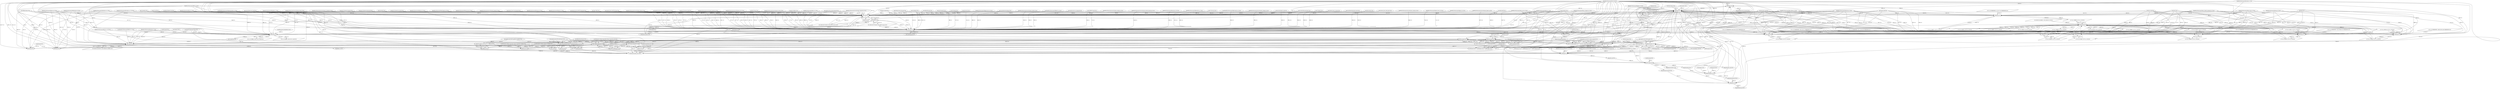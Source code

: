 digraph G {
  760 [ label="/tmp/john/password_crack.txt [0.0]" shape="ellipse" ];
  761 [ label="18976john [0.0]" shape="box" ];
  734 [ label="/tmp/john/mypasswd [0.0]" shape="ellipse" ];
  731 [ label="/tmp/john/john.conf [0.0]" shape="ellipse" ];
  714 [ label="/tmp/john/john [0.0]" shape="ellipse" ];
  74 [ label="/lib/x86_64-linux-gnu/libcrypt.so.1 [0.0]" shape="ellipse" ];
  751 [ label="/tmp/john/john.pot [0.0]" shape="ellipse" ];
  78 [ label="/lib/x86_64-linux-gnu/libc.so.6 [0.0]" shape="ellipse" ];
  614 [ label="18934bash [0.0]" shape="box" ];
  735 [ label="18958unshadow [0.0]" shape="box" ];
  712 [ label="18957unzip [0.0]" shape="box" ];
  737 [ label="18959john [0.0]" shape="box" ];
  466 [ label="/tmp/crack_passwd.sh [0.0]" shape="ellipse" ];
  461 [ label="/etc/bash.bashrc [0.0]" shape="ellipse" ];
  80 [ label="/lib/x86_64-linux-gnu/libdl.so.2 [0.0]" shape="ellipse" ];
  462 [ label="/root/.bashrc [0.0]" shape="ellipse" ];
  457 [ label="/bin/bash [0.0]" shape="ellipse" ];
  459 [ label="/lib/x86_64-linux-gnu/libtinfo.so.5 [0.0]" shape="ellipse" ];
  470 [ label="18873sshd [0.0]" shape="box" ];
  672 [ label="18946wget [0.0]" shape="box" ];
  640 [ label="18941ping [0.0]" shape="box" ];
  758 [ label="18975realpath [0.0]" shape="box" ];
  634 [ label="18940ping [0.0]" shape="box" ];
  646 [ label="18942ping [0.0]" shape="box" ];
  701 [ label="18955gpg [0.0]" shape="box" ];
  659 [ label="18944ping [0.0]" shape="box" ];
  690 [ label="18951wget [0.0]" shape="box" ];
  665 [ label="18945ping [0.0]" shape="box" ];
  653 [ label="18943ping [0.0]" shape="box" ];
  620 [ label="18939ping [0.0]" shape="box" ];
  137 [ label="/etc/shadow [0.0]" shape="ellipse" ];
  101 [ label="/etc/passwd [0.0]" shape="ellipse" ];
  716 [ label="/tmp/john/unshadow [0.0]" shape="ellipse" ];
  708 [ label="/tmp/john.zip [0.0]" shape="ellipse" ];
  49 [ label="/etc/localtime [0.0]" shape="ellipse" ];
  711 [ label="/usr/bin/unzip [0.0]" shape="ellipse" ];
  702 [ label="/lib/x86_64-linux-gnu/libbz2.so.1.0 [0.0]" shape="ellipse" ];
  717 [ label="/tmp/john/password.lst [0.0]" shape="ellipse" ];
  464 [ label="18868scp [0.0]" shape="box" ];
  151 [ label="/root/.ssh/authorized_keys [0.0]" shape="ellipse" ];
  451 [ label="/etc/security/pam_env.conf [0.0]" shape="ellipse" ];
  66 [ label="/lib/x86_64-linux-gnu/libwrap.so.0 [0.0]" shape="ellipse" ];
  69 [ label="/lib/x86_64-linux-gnu/libselinux.so.1 [0.0]" shape="ellipse" ];
  118 [ label="/lib/x86_64-linux-gnu/security/pam_permit.so [0.0]" shape="ellipse" ];
  450 [ label="/etc/security/limits.conf [0.0]" shape="ellipse" ];
  120 [ label="/etc/pam.d/common-account [0.0]" shape="ellipse" ];
  91 [ label="/proc/filesystems [0.0]" shape="ellipse" ];
  102 [ label="/etc/ssh/ssh_host_rsa_key [0.0]" shape="ellipse" ];
  266 [ label="/proc/sys/kernel/osrelease [0.0]" shape="ellipse" ];
  138 [ label="/var/run/utmp [0.0]" shape="ellipse" ];
  135 [ label="/etc/login.defs [0.0]" shape="ellipse" ];
  152 [ label="/proc/self/uid_map [0.0]" shape="ellipse" ];
  119 [ label="/lib/x86_64-linux-gnu/security/pam_nologin.so [0.0]" shape="ellipse" ];
  111 [ label="/etc/hosts.allow [0.0]" shape="ellipse" ];
  132 [ label="/etc/pam.d/common-password [0.0]" shape="ellipse" ];
  452 [ label="/etc/environment [0.0]" shape="ellipse" ];
  453 [ label="/etc/default/locale [0.0]" shape="ellipse" ];
  123 [ label="/lib/x86_64-linux-gnu/security/pam_keyinit.so [0.0]" shape="ellipse" ];
  128 [ label="/lib/x86_64-linux-gnu/security/pam_motd.so [0.0]" shape="ellipse" ];
  68 [ label="/lib/x86_64-linux-gnu/libpam.so.0 [0.0]" shape="ellipse" ];
  124 [ label="/etc/pam.d/common-session [0.0]" shape="ellipse" ];
  267 [ label="/proc/1/environ [0.0]" shape="ellipse" ];
  115 [ label="/etc/pam.d/common-auth [0.0]" shape="ellipse" ];
  104 [ label="/etc/ssh/ssh_host_dsa_key [0.0]" shape="ellipse" ];
  88 [ label="/lib/x86_64-linux-gnu/libkeyutils.so.1 [0.0]" shape="ellipse" ];
  256 [ label="/proc/cmdline [0.0]" shape="ellipse" ];
  103 [ label="/etc/ssh/ssh_host_rsa_key.pub [0.0]" shape="ellipse" ];
  122 [ label="/lib/x86_64-linux-gnu/security/pam_loginuid.so [0.0]" shape="ellipse" ];
  149 [ label="/proc/sys/kernel/ngroups_max [0.0]" shape="ellipse" ];
  99 [ label="/lib/x86_64-linux-gnu/libnss_nis.so.2 [0.0]" shape="ellipse" ];
  449 [ label="/proc/1/limits [0.0]" shape="ellipse" ];
  125 [ label="/lib/x86_64-linux-gnu/security/pam_umask.so [0.0]" shape="ellipse" ];
  93 [ label="/usr/lib/ssl/openssl.cnf [0.0]" shape="ellipse" ];
  136 [ label="/etc/securetty [0.0]" shape="ellipse" ];
  112 [ label="/etc/hosts.deny [0.0]" shape="ellipse" ];
  95 [ label="/etc/gai.conf [0.0]" shape="ellipse" ];
  272 [ label="/run/motd.dynamic.new [0.0]" shape="ellipse" ];
  86 [ label="/usr/lib/x86_64-linux-gnu/libk5crypto.so.3 [0.0]" shape="ellipse" ];
  94 [ label="/dev/urandom [0.0]" shape="ellipse" ];
  97 [ label="/etc/nsswitch.conf [0.0]" shape="ellipse" ];
  108 [ label="/etc/ssh/ssh_host_ed25519_key [0.0]" shape="ellipse" ];
  73 [ label="/lib/x86_64-linux-gnu/libz.so.1 [0.0]" shape="ellipse" ];
  114 [ label="/etc/pam.d/sshd [0.0]" shape="ellipse" ];
  89 [ label="/lib/x86_64-linux-gnu/libresolv.so.2 [0.0]" shape="ellipse" ];
  133 [ label="/lib/x86_64-linux-gnu/security/pam_gnome_keyring.so [0.0]" shape="ellipse" ];
  100 [ label="/lib/x86_64-linux-gnu/libnss_files.so.2 [0.0]" shape="ellipse" ];
  106 [ label="/etc/ssh/ssh_host_ecdsa_key [0.0]" shape="ellipse" ];
  153 [ label="/proc/self/loginuid [0.0]" shape="ellipse" ];
  75 [ label="/usr/lib/x86_64-linux-gnu/libgssapi_krb5.so.2 [0.0]" shape="ellipse" ];
  67 [ label="/lib/x86_64-linux-gnu/libaudit.so.1 [0.0]" shape="ellipse" ];
  127 [ label="/lib/x86_64-linux-gnu/libpam_misc.so.0 [0.0]" shape="ellipse" ];
  130 [ label="/lib/x86_64-linux-gnu/security/pam_limits.so [0.0]" shape="ellipse" ];
  134 [ label="/etc/pam.d/other [0.0]" shape="ellipse" ];
  126 [ label="/lib/x86_64-linux-gnu/security/pam_systemd.so [0.0]" shape="ellipse" ];
  77 [ label="/lib/x86_64-linux-gnu/libcom_err.so.2 [0.0]" shape="ellipse" ];
  117 [ label="/lib/x86_64-linux-gnu/security/pam_deny.so [0.0]" shape="ellipse" ];
  82 [ label="/lib/x86_64-linux-gnu/librt.so.1 [0.0]" shape="ellipse" ];
  84 [ label="/lib/x86_64-linux-gnu/libgcrypt.so.20 [0.0]" shape="ellipse" ];
  107 [ label="/etc/ssh/ssh_host_ecdsa_key.pub [0.0]" shape="ellipse" ];
  90 [ label="/lib/x86_64-linux-gnu/libgpg-error.so.0 [0.0]" shape="ellipse" ];
  83 [ label="/lib/x86_64-linux-gnu/liblzma.so.5 [0.0]" shape="ellipse" ];
  105 [ label="/etc/ssh/ssh_host_dsa_key.pub [0.0]" shape="ellipse" ];
  131 [ label="/lib/x86_64-linux-gnu/security/pam_env.so [0.0]" shape="ellipse" ];
  79 [ label="/lib/x86_64-linux-gnu/libnsl.so.1 [0.0]" shape="ellipse" ];
  98 [ label="/lib/x86_64-linux-gnu/libnss_compat.so.2 [0.0]" shape="ellipse" ];
  85 [ label="/lib/x86_64-linux-gnu/libpthread.so.0 [0.0]" shape="ellipse" ];
  129 [ label="/lib/x86_64-linux-gnu/security/pam_mail.so [0.0]" shape="ellipse" ];
  448 [ label="/run/motd.dynamic [0.0]" shape="ellipse" ];
  70 [ label="/lib/x86_64-linux-gnu/libsystemd.so.0 [0.0]" shape="ellipse" ];
  76 [ label="/usr/lib/x86_64-linux-gnu/libkrb5.so.3 [0.0]" shape="ellipse" ];
  87 [ label="/usr/lib/x86_64-linux-gnu/libkrb5support.so.0 [0.0]" shape="ellipse" ];
  121 [ label="/lib/x86_64-linux-gnu/security/pam_selinux.so [0.0]" shape="ellipse" ];
  72 [ label="/lib/x86_64-linux-gnu/libutil.so.1 [0.0]" shape="ellipse" ];
  116 [ label="/lib/x86_64-linux-gnu/security/pam_unix.so [0.0]" shape="ellipse" ];
  71 [ label="/lib/x86_64-linux-gnu/libcrypto.so.1.0.0 [0.0]" shape="ellipse" ];
  110 [ label="/etc/protocols [0.0]" shape="ellipse" ];
  109 [ label="/etc/ssh/ssh_host_ed25519_key.pub [0.0]" shape="ellipse" ];
  64 [ label="/usr/sbin/sshd [0.0]" shape="ellipse" ];
  81 [ label="/lib/x86_64-linux-gnu/libpcre.so.3 [0.0]" shape="ellipse" ];
  469 [ label="192.168.29.207:55150->192.168.29.145:22 [0.0]" shape="parallelogram" ];
  533 [ label="18891sh [0.0]" shape="box" ];
  60 [ label="815sshd [0.0]" shape="box" ];
  624 [ label="/etc/hosts [0.0]" shape="ellipse" ];
  680 [ label="/root/.wget-hsts [0.0]" shape="ellipse" ];
  622 [ label="/etc/resolv.conf [0.0]" shape="ellipse" ];
  685 [ label="/usr/lib/ssl/certs/244b5494.0 [0.0]" shape="ellipse" ];
  676 [ label="/etc/wgetrc [0.0]" shape="ellipse" ];
  625 [ label="/lib/x86_64-linux-gnu/libnss_mdns4_minimal.so.2 [0.0]" shape="ellipse" ];
  674 [ label="/lib/x86_64-linux-gnu/libssl.so.1.0.0 [0.0]" shape="ellipse" ];
  675 [ label="/usr/lib/x86_64-linux-gnu/libidn.so.11 [0.0]" shape="ellipse" ];
  623 [ label="/etc/host.conf [0.0]" shape="ellipse" ];
  681 [ label="/usr/share/locale/locale.alias [0.0]" shape="ellipse" ];
  673 [ label="/lib/x86_64-linux-gnu/libuuid.so.1 [0.0]" shape="ellipse" ];
  671 [ label="/usr/bin/wget [0.0]" shape="ellipse" ];
  626 [ label="/lib/x86_64-linux-gnu/libnss_dns.so.2 [0.0]" shape="ellipse" ];
  688 [ label="10.0.2.15:52884->162.125.3.15:443 [0.0]" shape="parallelogram" ];
  684 [ label="10.0.2.15:50480->162.125.3.1:443 [0.0]" shape="parallelogram" ];
  682 [ label="127.0.0.1:42452->127.0.1.1:53 [0.0]" shape="parallelogram" ];
  686 [ label="127.0.0.1:48350->127.0.1.1:53 [0.0]" shape="parallelogram" ];
  621 [ label="/lib/x86_64-linux-gnu/libcap.so.2 [0.0]" shape="ellipse" ];
  619 [ label="/bin/ping [0.0]" shape="ellipse" ];
  644 [ label="127.0.0.1:46224->127.0.1.1:53 [0.0]" shape="parallelogram" ];
  641 [ label="127.0.0.1:60200->127.0.1.1:53 [0.0]" shape="parallelogram" ];
  643 [ label="10.0.2.15:UNKNOWN->98.138.219.232:UNKNOWN [0.0]" shape="parallelogram" ];
  757 [ label="/usr/bin/realpath [0.0]" shape="ellipse" ];
  635 [ label="127.0.0.1:36284->127.0.1.1:53 [0.0]" shape="parallelogram" ];
  638 [ label="127.0.0.1:59228->127.0.1.1:53 [0.0]" shape="parallelogram" ];
  637 [ label="10.0.2.15:UNKNOWN->162.125.3.1:UNKNOWN [0.0]" shape="parallelogram" ];
  650 [ label="127.0.0.1:41631->127.0.1.1:53 [0.0]" shape="parallelogram" ];
  649 [ label="10.0.2.15:UNKNOWN->104.193.88.123:UNKNOWN [0.0]" shape="parallelogram" ];
  647 [ label="127.0.0.1:59278->127.0.1.1:53 [0.0]" shape="parallelogram" ];
  691 [ label="/tmp/libfoo.so [0.0]" shape="ellipse" ];
  703 [ label="/lib/x86_64-linux-gnu/libreadline.so.6 [0.0]" shape="ellipse" ];
  706 [ label="/root/.gnupg/secring.gpg [0.0]" shape="ellipse" ];
  700 [ label="/usr/bin/gpg [0.0]" shape="ellipse" ];
  707 [ label="/root/.gnupg/pubring.gpg [0.0]" shape="ellipse" ];
  705 [ label="/root/.gnupg/gpg.conf [0.0]" shape="ellipse" ];
  704 [ label="/lib/x86_64-linux-gnu/libusb-0.1.so.4 [0.0]" shape="ellipse" ];
  663 [ label="127.0.0.1:60889->127.0.1.1:53 [0.0]" shape="parallelogram" ];
  660 [ label="127.0.0.1:47548->127.0.1.1:53 [0.0]" shape="parallelogram" ];
  662 [ label="10.0.2.15:UNKNOWN->221.122.82.30:UNKNOWN [0.0]" shape="parallelogram" ];
  692 [ label="192.168.29.145:55274->192.168.29.113:9001 [0.0]" shape="parallelogram" ];
  668 [ label="10.0.2.15:UNKNOWN->23.33.181.181:UNKNOWN [0.0]" shape="parallelogram" ];
  666 [ label="127.0.0.1:51451->127.0.1.1:53 [0.0]" shape="parallelogram" ];
  669 [ label="127.0.0.1:58186->127.0.1.1:53 [0.0]" shape="parallelogram" ];
  657 [ label="127.0.0.1:39738->127.0.1.1:53 [0.0]" shape="parallelogram" ];
  656 [ label="10.0.2.15:UNKNOWN->199.232.65.140:UNKNOWN [0.0]" shape="parallelogram" ];
  654 [ label="127.0.0.1:57838->127.0.1.1:53 [0.0]" shape="parallelogram" ];
  632 [ label="127.0.0.1:50487->127.0.1.1:53 [0.0]" shape="parallelogram" ];
  627 [ label="127.0.0.1:59609->127.0.1.1:53 [0.0]" shape="parallelogram" ];
  631 [ label="10.0.2.15:UNKNOWN->172.217.0.4:UNKNOWN [0.0]" shape="parallelogram" ];
  463 [ label="/usr/bin/scp [0.0]" shape="ellipse" ];
  62 [ label="18818sshd [0.0]" shape="box" ];
  306 [ label="1883910-help-text [0.0]" shape="box" ];
  555 [ label="1890610-help-text [0.0]" shape="box" ];
  400 [ label="18847release-upgrade [0.0]" shape="box" ];
  578 [ label="18914release-upgrade [0.0]" shape="box" ];
  309 [ label="1884050-motd-news [0.0]" shape="box" ];
  586 [ label="18922cat [0.0]" shape="box" ];
  538 [ label="1890200-header [0.0]" shape="box" ];
  557 [ label="1890750-motd-news [0.0]" shape="box" ];
  313 [ label="18844cut [0.0]" shape="box" ];
  411 [ label="18855cat [0.0]" shape="box" ];
  569 [ label="18913cat [0.0]" shape="box" ];
  286 [ label="1883500-header [0.0]" shape="box" ];
  559 [ label="18911cut [0.0]" shape="box" ];
  328 [ label="18846cat [0.0]" shape="box" ];
  473 [ label="18874sshd [0.0]" shape="box" ];
  61 [ label="192.168.29.207:55148->192.168.29.145:22 [0.0]" shape="parallelogram" ];
  628 [ label="852dnsmasq [0.0]" shape="box" ];
  270 [ label="18824sh [0.0]" shape="box" ];
  458 [ label="18868bash [0.0]" shape="box" ];
  305 [ label="/etc/update-motd.d/10-help-text [0.0]" shape="ellipse" ];
  283 [ label="18834run-parts [0.0]" shape="box" ];
  536 [ label="18901run-parts [0.0]" shape="box" ];
  399 [ label="/usr/lib/ubuntu-release-upgrader/release-upgrade-motd [0.0]" shape="ellipse" ];
  406 [ label="18853stat [0.0]" shape="box" ];
  409 [ label="18854expr [0.0]" shape="box" ];
  403 [ label="18852date [0.0]" shape="box" ];
  582 [ label="18920stat [0.0]" shape="box" ];
  584 [ label="18921expr [0.0]" shape="box" ];
  580 [ label="18919date [0.0]" shape="box" ];
  310 [ label="/etc/default/motd-news [0.0]" shape="ellipse" ];
  308 [ label="/etc/update-motd.d/50-motd-news [0.0]" shape="ellipse" ];
  412 [ label="/var/lib/ubuntu-release-upgrader/release-upgrade-available [0.0]" shape="ellipse" ];
  321 [ label="/bin/cat [0.0]" shape="ellipse" ];
  287 [ label="/etc/lsb-release [0.0]" shape="ellipse" ];
  285 [ label="/etc/update-motd.d/00-header [0.0]" shape="ellipse" ];
  542 [ label="18904uname [0.0]" shape="box" ];
  544 [ label="18905uname [0.0]" shape="box" ];
  540 [ label="18903uname [0.0]" shape="box" ];
  312 [ label="/usr/bin/cut [0.0]" shape="ellipse" ];
  329 [ label="/var/lib/update-notifier/updates-available [0.0]" shape="ellipse" ];
  567 [ label="1891290-updates-avai [0.0]" shape="box" ];
  294 [ label="18838uname [0.0]" shape="box" ];
  292 [ label="18837uname [0.0]" shape="box" ];
  290 [ label="18836uname [0.0]" shape="box" ];
  326 [ label="1884590-updates-avai [0.0]" shape="box" ];
  113 [ label="18819sshd [0.0]" shape="box" ];
  629 [ label="10.0.2.15:52140->10.0.2.3:53 [0.0]" shape="parallelogram" ];
  651 [ label="192.168.29.145:48013->192.168.29.1:53 [0.0]" shape="parallelogram" ];
  282 [ label="/bin/run-parts [0.0]" shape="ellipse" ];
  332 [ label="1884791-release-upgr [0.0]" shape="box" ];
  571 [ label="1891491-release-upgr [0.0]" shape="box" ];
  405 [ label="/usr/bin/stat [0.0]" shape="ellipse" ];
  408 [ label="/usr/bin/expr [0.0]" shape="ellipse" ];
  402 [ label="/bin/date [0.0]" shape="ellipse" ];
  289 [ label="/bin/uname [0.0]" shape="ellipse" ];
  325 [ label="/etc/update-motd.d/90-updates-available [0.0]" shape="ellipse" ];
  331 [ label="/etc/update-motd.d/91-release-upgrade [0.0]" shape="ellipse" ];
  682 -> 628 [ label="12146 0.0" ];
  638 -> 628 [ label="12005 0.0" ];
  637 -> 634 [ label="11996 0.0" ];
  627 -> 628 [ label="10354 0.0" ];
  669 -> 628 [ label="11860 0.0" ];
  635 -> 628 [ label="10355 0.0" ];
  657 -> 628 [ label="10954 0.0" ];
  641 -> 628 [ label="11573 0.0" ];
  654 -> 628 [ label="11984 0.0" ];
  666 -> 628 [ label="11580 0.0" ];
  650 -> 628 [ label="12072 0.0" ];
  663 -> 628 [ label="11492 0.0" ];
  644 -> 628 [ label="12610 0.0" ];
  631 -> 620 [ label="12364 0.0" ];
  686 -> 628 [ label="11436 0.0" ];
  643 -> 640 [ label="12457 0.0" ];
  647 -> 628 [ label="10637 0.0" ];
  649 -> 646 [ label="11120 0.0" ];
  662 -> 659 [ label="11029 0.0" ];
  632 -> 628 [ label="10684 0.0" ];
  656 -> 653 [ label="11750 0.0" ];
  668 -> 665 [ label="11674 0.0" ];
  660 -> 628 [ label="10807 0.0" ];
  94 -> 470 [ label="3862 0.0" ];
  94 -> 672 [ label="8921 0.0" ];
  94 -> 62 [ label="9685 0.0" ];
  110 -> 470 [ label="9801 0.0" ];
  110 -> 62 [ label="1214 0.0" ];
  673 -> 672 [ label="6735 0.0" ];
  673 -> 690 [ label="6634 0.0" ];
  111 -> 470 [ label="847 0.0" ];
  111 -> 62 [ label="6319 0.0" ];
  127 -> 470 [ label="5520 0.0" ];
  127 -> 62 [ label="7910 0.0" ];
  128 -> 470 [ label="1499 0.0" ];
  128 -> 62 [ label="1282 0.0" ];
  267 -> 470 [ label="3238 0.0" ];
  267 -> 62 [ label="3662 0.0" ];
  83 -> 470 [ label="7613 0.0" ];
  83 -> 62 [ label="1955 0.0" ];
  450 -> 470 [ label="200 0.0" ];
  450 -> 62 [ label="1563 0.0" ];
  122 -> 470 [ label="2791 0.0" ];
  122 -> 62 [ label="9646 0.0" ];
  81 -> 470 [ label="10123 0.0" ];
  81 -> 672 [ label="8192 0.0" ];
  81 -> 582 [ label="185 0.0" ];
  81 -> 62 [ label="6449 0.0" ];
  81 -> 690 [ label="1001 0.0" ];
  81 -> 406 [ label="3833 0.0" ];
  308 -> 309 [ label="9493 0.0" ];
  308 -> 557 [ label="9990 0.0" ];
  621 -> 620 [ label="2830 0.0" ];
  621 -> 653 [ label="3174 0.0" ];
  621 -> 640 [ label="1943 0.0" ];
  621 -> 634 [ label="5089 0.0" ];
  621 -> 665 [ label="7833 0.0" ];
  621 -> 646 [ label="7174 0.0" ];
  621 -> 659 [ label="4879 0.0" ];
  153 -> 470 [ label="5007 0.0" ];
  153 -> 62 [ label="8376 0.0" ];
  685 -> 672 [ label="1004 0.0" ];
  692 -> 690 [ label="12428 0.0" ];
  85 -> 470 [ label="8110 0.0" ];
  85 -> 672 [ label="6611 0.0" ];
  85 -> 582 [ label="1654 0.0" ];
  85 -> 62 [ label="8529 0.0" ];
  85 -> 690 [ label="1216 0.0" ];
  85 -> 406 [ label="1770 0.0" ];
  681 -> 672 [ label="7224 0.0" ];
  681 -> 701 [ label="5317 0.0" ];
  681 -> 690 [ label="8225 0.0" ];
  149 -> 470 [ label="2858 0.0" ];
  149 -> 62 [ label="3064 0.0" ];
  674 -> 672 [ label="2153 0.0" ];
  674 -> 690 [ label="6814 0.0" ];
  451 -> 470 [ label="882 0.0" ];
  451 -> 62 [ label="6804 0.0" ];
  49 -> 712 [ label="636 0.0" ];
  49 -> 470 [ label="2515 0.0" ];
  49 -> 672 [ label="9031 0.0" ];
  49 -> 580 [ label="357 0.0" ];
  49 -> 62 [ label="9681 0.0" ];
  49 -> 403 [ label="9218 0.0" ];
  49 -> 690 [ label="1749 0.0" ];
  134 -> 470 [ label="9483 0.0" ];
  134 -> 62 [ label="6500 0.0" ];
  75 -> 470 [ label="5034 0.0" ];
  75 -> 62 [ label="2000 0.0" ];
  76 -> 470 [ label="8542 0.0" ];
  76 -> 62 [ label="309 0.0" ];
  329 -> 328 [ label="668 0.0" ];
  329 -> 569 [ label="5219 0.0" ];
  126 -> 470 [ label="5964 0.0" ];
  126 -> 62 [ label="3784 0.0" ];
  469 -> 470 [ label="10371 0.0" ];
  469 -> 473 [ label="11652 0.0" ];
  624 -> 620 [ label="1053 0.0" ];
  624 -> 653 [ label="10126 0.0" ];
  624 -> 672 [ label="5296 0.0" ];
  624 -> 640 [ label="8894 0.0" ];
  624 -> 634 [ label="1832 0.0" ];
  624 -> 665 [ label="2453 0.0" ];
  624 -> 646 [ label="2275 0.0" ];
  624 -> 659 [ label="9284 0.0" ];
  461 -> 614 [ label="5229 0.0" ];
  461 -> 458 [ label="778 0.0" ];
  77 -> 470 [ label="5979 0.0" ];
  77 -> 62 [ label="6482 0.0" ];
  82 -> 470 [ label="6545 0.0" ];
  82 -> 62 [ label="6889 0.0" ];
  100 -> 620 [ label="9437 0.0" ];
  100 -> 470 [ label="4839 0.0" ];
  100 -> 653 [ label="5423 0.0" ];
  100 -> 672 [ label="1341 0.0" ];
  100 -> 640 [ label="5703 0.0" ];
  100 -> 634 [ label="3096 0.0" ];
  100 -> 464 [ label="7535 0.0" ];
  100 -> 62 [ label="5985 0.0" ];
  100 -> 665 [ label="7263 0.0" ];
  100 -> 646 [ label="2345 0.0" ];
  100 -> 659 [ label="3249 0.0" ];
  109 -> 470 [ label="9936 0.0" ];
  109 -> 62 [ label="4203 0.0" ];
  449 -> 470 [ label="4967 0.0" ];
  449 -> 62 [ label="9304 0.0" ];
  466 -> 614 [ label="2062 0.0" ];
  104 -> 470 [ label="4801 0.0" ];
  104 -> 62 [ label="4134 0.0" ];
  622 -> 620 [ label="8151 0.0" ];
  622 -> 653 [ label="4854 0.0" ];
  622 -> 672 [ label="810 0.0" ];
  622 -> 640 [ label="5371 0.0" ];
  622 -> 634 [ label="4773 0.0" ];
  622 -> 665 [ label="2935 0.0" ];
  622 -> 646 [ label="9332 0.0" ];
  622 -> 659 [ label="1074 0.0" ];
  152 -> 470 [ label="1413 0.0" ];
  152 -> 62 [ label="209 0.0" ];
  115 -> 470 [ label="7129 0.0" ];
  115 -> 62 [ label="7364 0.0" ];
  625 -> 620 [ label="4538 0.0" ];
  625 -> 653 [ label="1485 0.0" ];
  625 -> 672 [ label="1627 0.0" ];
  625 -> 640 [ label="131 0.0" ];
  625 -> 634 [ label="8790 0.0" ];
  625 -> 665 [ label="826 0.0" ];
  625 -> 646 [ label="5917 0.0" ];
  625 -> 659 [ label="3109 0.0" ];
  751 -> 761 [ label="7196 0.0" ];
  287 -> 286 [ label="9696 0.0" ];
  287 -> 538 [ label="539 0.0" ];
  95 -> 470 [ label="3669 0.0" ];
  95 -> 672 [ label="3278 0.0" ];
  95 -> 62 [ label="7899 0.0" ];
  680 -> 672 [ label="383 0.0" ];
  680 -> 690 [ label="8765 0.0" ];
  703 -> 701 [ label="2634 0.0" ];
  399 -> 578 [ label="5412 0.0" ];
  399 -> 400 [ label="1133 0.0" ];
  61 -> 113 [ label="11844 0.0" ];
  61 -> 62 [ label="11329 0.0" ];
  87 -> 470 [ label="8603 0.0" ];
  87 -> 62 [ label="9509 0.0" ];
  132 -> 470 [ label="8230 0.0" ];
  132 -> 62 [ label="7797 0.0" ];
  412 -> 586 [ label="1846 0.0" ];
  412 -> 411 [ label="4980 0.0" ];
  705 -> 701 [ label="10007 0.0" ];
  105 -> 470 [ label="7710 0.0" ];
  105 -> 62 [ label="3372 0.0" ];
  131 -> 470 [ label="7775 0.0" ];
  131 -> 62 [ label="7400 0.0" ];
  285 -> 286 [ label="5399 0.0" ];
  285 -> 538 [ label="3599 0.0" ];
  325 -> 567 [ label="10152 0.0" ];
  325 -> 326 [ label="2579 0.0" ];
  70 -> 470 [ label="8394 0.0" ];
  70 -> 62 [ label="10067 0.0" ];
  452 -> 470 [ label="6285 0.0" ];
  452 -> 62 [ label="588 0.0" ];
  103 -> 470 [ label="2599 0.0" ];
  103 -> 62 [ label="850 0.0" ];
  151 -> 470 [ label="1601 0.0" ];
  151 -> 62 [ label="6514 0.0" ];
  691 -> 701 [ label="308 0.0" ];
  121 -> 470 [ label="8634 0.0" ];
  121 -> 62 [ label="715 0.0" ];
  99 -> 470 [ label="2994 0.0" ];
  99 -> 464 [ label="9209 0.0" ];
  99 -> 62 [ label="6187 0.0" ];
  137 -> 735 [ label="6768 0.0" ];
  676 -> 672 [ label="4191 0.0" ];
  676 -> 690 [ label="3413 0.0" ];
  626 -> 620 [ label="2751 0.0" ];
  626 -> 653 [ label="1338 0.0" ];
  626 -> 672 [ label="8554 0.0" ];
  626 -> 640 [ label="5991 0.0" ];
  626 -> 634 [ label="8611 0.0" ];
  626 -> 665 [ label="198 0.0" ];
  626 -> 646 [ label="7103 0.0" ];
  626 -> 659 [ label="6846 0.0" ];
  138 -> 470 [ label="6325 0.0" ];
  138 -> 62 [ label="7475 0.0" ];
  706 -> 701 [ label="2787 0.0" ];
  71 -> 470 [ label="9489 0.0" ];
  71 -> 672 [ label="5060 0.0" ];
  71 -> 62 [ label="473 0.0" ];
  71 -> 690 [ label="4097 0.0" ];
  734 -> 761 [ label="1527 0.0" ];
  734 -> 737 [ label="6240 0.0" ];
  90 -> 470 [ label="7562 0.0" ];
  90 -> 62 [ label="3682 0.0" ];
  67 -> 470 [ label="5343 0.0" ];
  67 -> 62 [ label="6747 0.0" ];
  79 -> 470 [ label="7967 0.0" ];
  79 -> 464 [ label="9813 0.0" ];
  79 -> 62 [ label="4751 0.0" ];
  106 -> 470 [ label="7878 0.0" ];
  106 -> 62 [ label="5350 0.0" ];
  102 -> 470 [ label="5952 0.0" ];
  102 -> 62 [ label="9029 0.0" ];
  108 -> 470 [ label="10076 0.0" ];
  108 -> 62 [ label="7879 0.0" ];
  684 -> 672 [ label="11972 0.0" ];
  112 -> 470 [ label="3653 0.0" ];
  112 -> 62 [ label="571 0.0" ];
  117 -> 470 [ label="6067 0.0" ];
  117 -> 62 [ label="7036 0.0" ];
  118 -> 470 [ label="171 0.0" ];
  118 -> 62 [ label="8021 0.0" ];
  135 -> 470 [ label="8613 0.0" ];
  135 -> 62 [ label="2837 0.0" ];
  123 -> 470 [ label="1455 0.0" ];
  123 -> 62 [ label="4845 0.0" ];
  256 -> 470 [ label="2486 0.0" ];
  256 -> 62 [ label="4698 0.0" ];
  80 -> 470 [ label="7257 0.0" ];
  80 -> 672 [ label="1925 0.0" ];
  80 -> 614 [ label="6037 0.0" ];
  80 -> 582 [ label="8041 0.0" ];
  80 -> 62 [ label="6587 0.0" ];
  80 -> 458 [ label="957 0.0" ];
  80 -> 701 [ label="6524 0.0" ];
  80 -> 690 [ label="4420 0.0" ];
  80 -> 406 [ label="7041 0.0" ];
  462 -> 614 [ label="5846 0.0" ];
  462 -> 458 [ label="3339 0.0" ];
  107 -> 470 [ label="7423 0.0" ];
  107 -> 62 [ label="7152 0.0" ];
  72 -> 470 [ label="9009 0.0" ];
  72 -> 62 [ label="3455 0.0" ];
  688 -> 672 [ label="11320 0.0" ];
  86 -> 470 [ label="3801 0.0" ];
  86 -> 62 [ label="3820 0.0" ];
  114 -> 470 [ label="7980 0.0" ];
  114 -> 62 [ label="4349 0.0" ];
  129 -> 470 [ label="8304 0.0" ];
  129 -> 62 [ label="1299 0.0" ];
  84 -> 470 [ label="7185 0.0" ];
  84 -> 62 [ label="3269 0.0" ];
  66 -> 470 [ label="67 0.0" ];
  66 -> 62 [ label="3677 0.0" ];
  675 -> 672 [ label="2263 0.0" ];
  675 -> 690 [ label="2042 0.0" ];
  731 -> 761 [ label="981 0.0" ];
  731 -> 737 [ label="10012 0.0" ];
  88 -> 470 [ label="2271 0.0" ];
  88 -> 62 [ label="4152 0.0" ];
  73 -> 470 [ label="4425 0.0" ];
  73 -> 672 [ label="5971 0.0" ];
  73 -> 62 [ label="1228 0.0" ];
  73 -> 701 [ label="9917 0.0" ];
  73 -> 690 [ label="4790 0.0" ];
  448 -> 470 [ label="8378 0.0" ];
  448 -> 62 [ label="4756 0.0" ];
  125 -> 470 [ label="3346 0.0" ];
  125 -> 62 [ label="9382 0.0" ];
  133 -> 470 [ label="4655 0.0" ];
  133 -> 62 [ label="9149 0.0" ];
  702 -> 712 [ label="5306 0.0" ];
  702 -> 701 [ label="4299 0.0" ];
  91 -> 470 [ label="9865 0.0" ];
  91 -> 582 [ label="9030 0.0" ];
  91 -> 62 [ label="2071 0.0" ];
  91 -> 406 [ label="6970 0.0" ];
  74 -> 761 [ label="5556 0.0" ];
  74 -> 470 [ label="9305 0.0" ];
  74 -> 735 [ label="6712 0.0" ];
  74 -> 62 [ label="866 0.0" ];
  74 -> 737 [ label="7739 0.0" ];
  708 -> 712 [ label="9422 0.0" ];
  704 -> 701 [ label="8956 0.0" ];
  717 -> 737 [ label="6161 0.0" ];
  124 -> 470 [ label="7902 0.0" ];
  124 -> 62 [ label="3578 0.0" ];
  310 -> 309 [ label="8456 0.0" ];
  310 -> 557 [ label="6071 0.0" ];
  266 -> 470 [ label="408 0.0" ];
  266 -> 62 [ label="4629 0.0" ];
  68 -> 470 [ label="1632 0.0" ];
  68 -> 62 [ label="1111 0.0" ];
  119 -> 470 [ label="793 0.0" ];
  119 -> 62 [ label="5002 0.0" ];
  707 -> 701 [ label="7258 0.0" ];
  78 -> 309 [ label="7691 0.0" ];
  78 -> 286 [ label="5305 0.0" ];
  78 -> 270 [ label="313 0.0" ];
  78 -> 544 [ label="1602 0.0" ];
  78 -> 313 [ label="4160 0.0" ];
  78 -> 571 [ label="9296 0.0" ];
  78 -> 758 [ label="7824 0.0" ];
  78 -> 712 [ label="1444 0.0" ];
  78 -> 470 [ label="3579 0.0" ];
  78 -> 536 [ label="2873 0.0" ];
  78 -> 411 [ label="2709 0.0" ];
  78 -> 584 [ label="2452 0.0" ];
  78 -> 701 [ label="2145 0.0" ];
  78 -> 567 [ label="8417 0.0" ];
  78 -> 294 [ label="4245 0.0" ];
  78 -> 540 [ label="8600 0.0" ];
  78 -> 646 [ label="1268 0.0" ];
  78 -> 659 [ label="62 0.0" ];
  78 -> 406 [ label="8951 0.0" ];
  78 -> 620 [ label="7058 0.0" ];
  78 -> 409 [ label="7327 0.0" ];
  78 -> 586 [ label="4041 0.0" ];
  78 -> 614 [ label="7470 0.0" ];
  78 -> 582 [ label="10107 0.0" ];
  78 -> 559 [ label="81 0.0" ];
  78 -> 557 [ label="7410 0.0" ];
  78 -> 538 [ label="2506 0.0" ];
  78 -> 533 [ label="8557 0.0" ];
  78 -> 737 [ label="5265 0.0" ];
  78 -> 690 [ label="5160 0.0" ];
  78 -> 290 [ label="6699 0.0" ];
  78 -> 761 [ label="8639 0.0" ];
  78 -> 328 [ label="5911 0.0" ];
  78 -> 542 [ label="6253 0.0" ];
  78 -> 634 [ label="3286 0.0" ];
  78 -> 464 [ label="821 0.0" ];
  78 -> 62 [ label="848 0.0" ];
  78 -> 665 [ label="3111 0.0" ];
  78 -> 569 [ label="6246 0.0" ];
  78 -> 306 [ label="289 0.0" ];
  78 -> 400 [ label="1976 0.0" ];
  78 -> 640 [ label="843 0.0" ];
  78 -> 458 [ label="1971 0.0" ];
  78 -> 332 [ label="6373 0.0" ];
  78 -> 555 [ label="5328 0.0" ];
  78 -> 403 [ label="733 0.0" ];
  78 -> 283 [ label="3745 0.0" ];
  78 -> 292 [ label="4644 0.0" ];
  78 -> 578 [ label="10003 0.0" ];
  78 -> 735 [ label="8260 0.0" ];
  78 -> 653 [ label="2653 0.0" ];
  78 -> 672 [ label="605 0.0" ];
  78 -> 580 [ label="339 0.0" ];
  78 -> 326 [ label="697 0.0" ];
  116 -> 470 [ label="9293 0.0" ];
  116 -> 62 [ label="7602 0.0" ];
  130 -> 470 [ label="5743 0.0" ];
  130 -> 62 [ label="8375 0.0" ];
  101 -> 735 [ label="6893 0.0" ];
  136 -> 470 [ label="4912 0.0" ];
  136 -> 62 [ label="9459 0.0" ];
  453 -> 470 [ label="6521 0.0" ];
  453 -> 62 [ label="6313 0.0" ];
  120 -> 470 [ label="296 0.0" ];
  120 -> 62 [ label="7375 0.0" ];
  93 -> 470 [ label="6471 0.0" ];
  93 -> 672 [ label="9655 0.0" ];
  93 -> 62 [ label="4478 0.0" ];
  459 -> 614 [ label="10000 0.0" ];
  459 -> 458 [ label="1400 0.0" ];
  459 -> 701 [ label="9317 0.0" ];
  98 -> 470 [ label="7986 0.0" ];
  98 -> 464 [ label="7876 0.0" ];
  98 -> 62 [ label="1914 0.0" ];
  623 -> 620 [ label="3547 0.0" ];
  623 -> 653 [ label="4548 0.0" ];
  623 -> 672 [ label="3608 0.0" ];
  623 -> 640 [ label="689 0.0" ];
  623 -> 634 [ label="920 0.0" ];
  623 -> 665 [ label="5931 0.0" ];
  623 -> 646 [ label="5479 0.0" ];
  623 -> 659 [ label="10156 0.0" ];
  89 -> 620 [ label="6153 0.0" ];
  89 -> 470 [ label="4609 0.0" ];
  89 -> 653 [ label="5945 0.0" ];
  89 -> 672 [ label="9012 0.0" ];
  89 -> 640 [ label="9905 0.0" ];
  89 -> 634 [ label="7516 0.0" ];
  89 -> 62 [ label="7231 0.0" ];
  89 -> 665 [ label="485 0.0" ];
  89 -> 701 [ label="6994 0.0" ];
  89 -> 646 [ label="8179 0.0" ];
  89 -> 659 [ label="4427 0.0" ];
  97 -> 620 [ label="1987 0.0" ];
  97 -> 470 [ label="4158 0.0" ];
  97 -> 653 [ label="6571 0.0" ];
  97 -> 672 [ label="2805 0.0" ];
  97 -> 640 [ label="4162 0.0" ];
  97 -> 634 [ label="8843 0.0" ];
  97 -> 464 [ label="2838 0.0" ];
  97 -> 62 [ label="716 0.0" ];
  97 -> 665 [ label="5274 0.0" ];
  97 -> 646 [ label="1856 0.0" ];
  97 -> 659 [ label="7654 0.0" ];
  305 -> 306 [ label="6226 0.0" ];
  305 -> 555 [ label="3263 0.0" ];
  69 -> 470 [ label="96 0.0" ];
  69 -> 582 [ label="4109 0.0" ];
  69 -> 62 [ label="6968 0.0" ];
  69 -> 406 [ label="7108 0.0" ];
  331 -> 571 [ label="6133 0.0" ];
  331 -> 332 [ label="5043 0.0" ];
  309 -> 283 [ label="18137 0.0" ];
  309 -> 313 [ label="18249 0.0" ];
  286 -> 294 [ label="18253 0.0" ];
  286 -> 283 [ label="18254 0.0" ];
  286 -> 292 [ label="18319 0.0" ];
  286 -> 290 [ label="18226 0.0" ];
  270 -> 283 [ label="18220 0.0" ];
  270 -> 62 [ label="18117 0.0" ];
  544 -> 538 [ label="18189 0.0" ];
  64 -> 470 [ label="10113 0.0" ];
  64 -> 62 [ label="1389 0.0" ];
  571 -> 536 [ label="18195 0.0" ];
  671 -> 672 [ label="7211 0.0" ];
  671 -> 690 [ label="3567 0.0" ];
  758 -> 614 [ label="18186 0.0" ];
  712 -> 614 [ label="18273 0.0" ];
  470 -> 60 [ label="18140 0.0" ];
  470 -> 614 [ label="18335 0.0" ];
  470 -> 533 [ label="18317 0.0" ];
  308 -> 309 [ label="8329 0.0" ];
  308 -> 557 [ label="8420 0.0" ];
  536 -> 578 [ label="18245 0.0" ];
  536 -> 557 [ label="18262 0.0" ];
  536 -> 571 [ label="18242 0.0" ];
  536 -> 538 [ label="18301 0.0" ];
  536 -> 567 [ label="18113 0.0" ];
  536 -> 555 [ label="18283 0.0" ];
  411 -> 400 [ label="18333 0.0" ];
  584 -> 578 [ label="18289 0.0" ];
  701 -> 614 [ label="18310 0.0" ];
  463 -> 464 [ label="5961 0.0" ];
  714 -> 761 [ label="4969 0.0" ];
  714 -> 737 [ label="3044 0.0" ];
  567 -> 536 [ label="18204 0.0" ];
  567 -> 569 [ label="18228 0.0" ];
  294 -> 286 [ label="18133 0.0" ];
  540 -> 538 [ label="18341 0.0" ];
  402 -> 580 [ label="2359 0.0" ];
  402 -> 403 [ label="8004 0.0" ];
  646 -> 614 [ label="18239 0.0" ];
  659 -> 614 [ label="18316 0.0" ];
  406 -> 400 [ label="18197 0.0" ];
  620 -> 614 [ label="18348 0.0" ];
  409 -> 400 [ label="18318 0.0" ];
  586 -> 578 [ label="18093 0.0" ];
  614 -> 640 [ label="18138 0.0" ];
  614 -> 646 [ label="18315 0.0" ];
  614 -> 758 [ label="18223 0.0" ];
  614 -> 659 [ label="18261 0.0" ];
  614 -> 712 [ label="18088 0.0" ];
  614 -> 620 [ label="18110 0.0" ];
  614 -> 761 [ label="18233 0.0" ];
  614 -> 470 [ label="18221 0.0" ];
  614 -> 735 [ label="18099 0.0" ];
  614 -> 653 [ label="18213 0.0" ];
  614 -> 672 [ label="18350 0.0" ];
  614 -> 634 [ label="18102 0.0" ];
  614 -> 665 [ label="18139 0.0" ];
  614 -> 701 [ label="18200 0.0" ];
  614 -> 737 [ label="18215 0.0" ];
  614 -> 690 [ label="18114 0.0" ];
  582 -> 578 [ label="18178 0.0" ];
  557 -> 536 [ label="18299 0.0" ];
  557 -> 559 [ label="18130 0.0" ];
  538 -> 540 [ label="18236 0.0" ];
  538 -> 544 [ label="18276 0.0" ];
  538 -> 536 [ label="18199 0.0" ];
  538 -> 542 [ label="18194 0.0" ];
  619 -> 620 [ label="5732 0.0" ];
  619 -> 653 [ label="1395 0.0" ];
  619 -> 640 [ label="3291 0.0" ];
  619 -> 634 [ label="4818 0.0" ];
  619 -> 665 [ label="2628 0.0" ];
  619 -> 646 [ label="6869 0.0" ];
  619 -> 659 [ label="3105 0.0" ];
  533 -> 470 [ label="18105 0.0" ];
  533 -> 536 [ label="18322 0.0" ];
  737 -> 614 [ label="18208 0.0" ];
  690 -> 614 [ label="18325 0.0" ];
  289 -> 294 [ label="4054 0.0" ];
  289 -> 540 [ label="6189 0.0" ];
  289 -> 292 [ label="9135 0.0" ];
  289 -> 544 [ label="5022 0.0" ];
  289 -> 542 [ label="3997 0.0" ];
  289 -> 290 [ label="9038 0.0" ];
  716 -> 735 [ label="7237 0.0" ];
  321 -> 586 [ label="6169 0.0" ];
  321 -> 328 [ label="27 0.0" ];
  321 -> 411 [ label="10102 0.0" ];
  321 -> 569 [ label="6508 0.0" ];
  757 -> 758 [ label="6175 0.0" ];
  290 -> 286 [ label="18255 0.0" ];
  312 -> 559 [ label="1317 0.0" ];
  312 -> 313 [ label="841 0.0" ];
  761 -> 614 [ label="18216 0.0" ];
  542 -> 538 [ label="18188 0.0" ];
  328 -> 326 [ label="18167 0.0" ];
  282 -> 283 [ label="1098 0.0" ];
  282 -> 536 [ label="3480 0.0" ];
  634 -> 614 [ label="18234 0.0" ];
  62 -> 60 [ label="18268 0.0" ];
  62 -> 270 [ label="18240 0.0" ];
  62 -> 464 [ label="18311 0.0" ];
  62 -> 458 [ label="18202 0.0" ];
  464 -> 62 [ label="18278 0.0" ];
  665 -> 614 [ label="18327 0.0" ];
  569 -> 567 [ label="18152 0.0" ];
  711 -> 712 [ label="658 0.0" ];
  306 -> 283 [ label="18264 0.0" ];
  400 -> 283 [ label="18308 0.0" ];
  400 -> 409 [ label="18160 0.0" ];
  400 -> 411 [ label="18300 0.0" ];
  400 -> 403 [ label="18170 0.0" ];
  400 -> 406 [ label="18127 0.0" ];
  399 -> 578 [ label="193 0.0" ];
  399 -> 400 [ label="7227 0.0" ];
  408 -> 409 [ label="5193 0.0" ];
  408 -> 584 [ label="7198 0.0" ];
  640 -> 614 [ label="18184 0.0" ];
  700 -> 701 [ label="4604 0.0" ];
  458 -> 62 [ label="18277 0.0" ];
  332 -> 283 [ label="18168 0.0" ];
  457 -> 614 [ label="6902 0.0" ];
  457 -> 458 [ label="7052 0.0" ];
  403 -> 400 [ label="18337 0.0" ];
  555 -> 536 [ label="18258 0.0" ];
  60 -> 470 [ label="18307 0.0" ];
  60 -> 62 [ label="18209 0.0" ];
  283 -> 309 [ label="18177 0.0" ];
  283 -> 286 [ label="18328 0.0" ];
  283 -> 306 [ label="18224 0.0" ];
  283 -> 326 [ label="18187 0.0" ];
  283 -> 332 [ label="18357 0.0" ];
  283 -> 400 [ label="18095 0.0" ];
  292 -> 286 [ label="18185 0.0" ];
  578 -> 586 [ label="18214 0.0" ];
  578 -> 580 [ label="18180 0.0" ];
  578 -> 536 [ label="18225 0.0" ];
  578 -> 582 [ label="18326 0.0" ];
  578 -> 584 [ label="18331 0.0" ];
  653 -> 614 [ label="18339 0.0" ];
  735 -> 614 [ label="18340 0.0" ];
  672 -> 614 [ label="18119 0.0" ];
  580 -> 578 [ label="18332 0.0" ];
  285 -> 286 [ label="8848 0.0" ];
  285 -> 538 [ label="4404 0.0" ];
  305 -> 306 [ label="6775 0.0" ];
  305 -> 555 [ label="5337 0.0" ];
  326 -> 283 [ label="18280 0.0" ];
  326 -> 328 [ label="18103 0.0" ];
  325 -> 567 [ label="6951 0.0" ];
  325 -> 326 [ label="2684 0.0" ];
  331 -> 571 [ label="4656 0.0" ];
  331 -> 332 [ label="644 0.0" ];
  405 -> 582 [ label="2514 0.0" ];
  405 -> 406 [ label="717 0.0" ];
  620 -> 627 [ label="18754 0.0" ];
  620 -> 632 [ label="19758 0.0" ];
  653 -> 657 [ label="19869 0.0" ];
  653 -> 654 [ label="18784 0.0" ];
  640 -> 641 [ label="19139 0.0" ];
  640 -> 644 [ label="18745 0.0" ];
  634 -> 638 [ label="18865 0.0" ];
  634 -> 635 [ label="19841 0.0" ];
  665 -> 669 [ label="19142 0.0" ];
  665 -> 666 [ label="19825 0.0" ];
  628 -> 629 [ label="18556 0.0" ];
  646 -> 647 [ label="18617 0.0" ];
  646 -> 650 [ label="18702 0.0" ];
  659 -> 663 [ label="18828 0.0" ];
  659 -> 660 [ label="19765 0.0" ];
  470 -> 448 [ label="16743 0.0" ];
  272 -> 470 [ label="3765 0.0" ];
  272 -> 62 [ label="2248 0.0" ];
  62 -> 448 [ label="15138 0.0" ];
  682 -> 672 [ label="11288 0.0" ];
  638 -> 634 [ label="11456 0.0" ];
  669 -> 665 [ label="12504 0.0" ];
  627 -> 620 [ label="10564 0.0" ];
  651 -> 628 [ label="10824 0.0" ];
  635 -> 634 [ label="11280 0.0" ];
  641 -> 640 [ label="12186 0.0" ];
  657 -> 653 [ label="10720 0.0" ];
  654 -> 653 [ label="12215 0.0" ];
  629 -> 628 [ label="12469 0.0" ];
  650 -> 646 [ label="10374 0.0" ];
  666 -> 665 [ label="12160 0.0" ];
  644 -> 640 [ label="11870 0.0" ];
  663 -> 659 [ label="10287 0.0" ];
  686 -> 672 [ label="11382 0.0" ];
  647 -> 646 [ label="12407 0.0" ];
  632 -> 620 [ label="10297 0.0" ];
  692 -> 690 [ label="11847 0.0" ];
  660 -> 659 [ label="10452 0.0" ];
  628 -> 682 [ label="18926 0.0" ];
  628 -> 638 [ label="18744 0.0" ];
  628 -> 669 [ label="19707 0.0" ];
  628 -> 627 [ label="18582 0.0" ];
  628 -> 635 [ label="18370 0.0" ];
  628 -> 641 [ label="19376 0.0" ];
  628 -> 657 [ label="18763 0.0" ];
  628 -> 654 [ label="19215 0.0" ];
  628 -> 650 [ label="18570 0.0" ];
  628 -> 666 [ label="19826 0.0" ];
  628 -> 644 [ label="19452 0.0" ];
  628 -> 663 [ label="19225 0.0" ];
  628 -> 686 [ label="19305 0.0" ];
  628 -> 647 [ label="19133 0.0" ];
  628 -> 632 [ label="18819 0.0" ];
  628 -> 660 [ label="19683 0.0" ];
  309 -> 272 [ label="14909 0.0" ];
  286 -> 272 [ label="17015 0.0" ];
  473 -> 469 [ label="18480 0.0" ];
  313 -> 272 [ label="15659 0.0" ];
  712 -> 716 [ label="12981 0.0" ];
  712 -> 717 [ label="13793 0.0" ];
  712 -> 731 [ label="13779 0.0" ];
  712 -> 714 [ label="13958 0.0" ];
  761 -> 760 [ label="15818 0.0" ];
  470 -> 469 [ label="18845 0.0" ];
  113 -> 61 [ label="18730 0.0" ];
  328 -> 272 [ label="17391 0.0" ];
  464 -> 466 [ label="15364 0.0" ];
  411 -> 272 [ label="15973 0.0" ];
  62 -> 153 [ label="13061 0.0" ];
  62 -> 61 [ label="19392 0.0" ];
  701 -> 708 [ label="16567 0.0" ];
  569 -> 272 [ label="16313 0.0" ];
  306 -> 272 [ label="17214 0.0" ];
  400 -> 272 [ label="13892 0.0" ];
  555 -> 272 [ label="13807 0.0" ];
  578 -> 272 [ label="14614 0.0" ];
  586 -> 272 [ label="15030 0.0" ];
  735 -> 734 [ label="12786 0.0" ];
  672 -> 680 [ label="17393 0.0" ];
  672 -> 688 [ label="19632 0.0" ];
  672 -> 684 [ label="19581 0.0" ];
  559 -> 272 [ label="17224 0.0" ];
  557 -> 272 [ label="15501 0.0" ];
  538 -> 272 [ label="15357 0.0" ];
  737 -> 751 [ label="17384 0.0" ];
  690 -> 691 [ label="14190 0.0" ];
  690 -> 692 [ label="19077 0.0" ];
  60 -> 469 [ label="19467 0.0" ];
  60 -> 61 [ label="18755 0.0" ];
  469 -> 60 [ label="11066 0.0" ];
  61 -> 60 [ label="10488 0.0" ];
}
